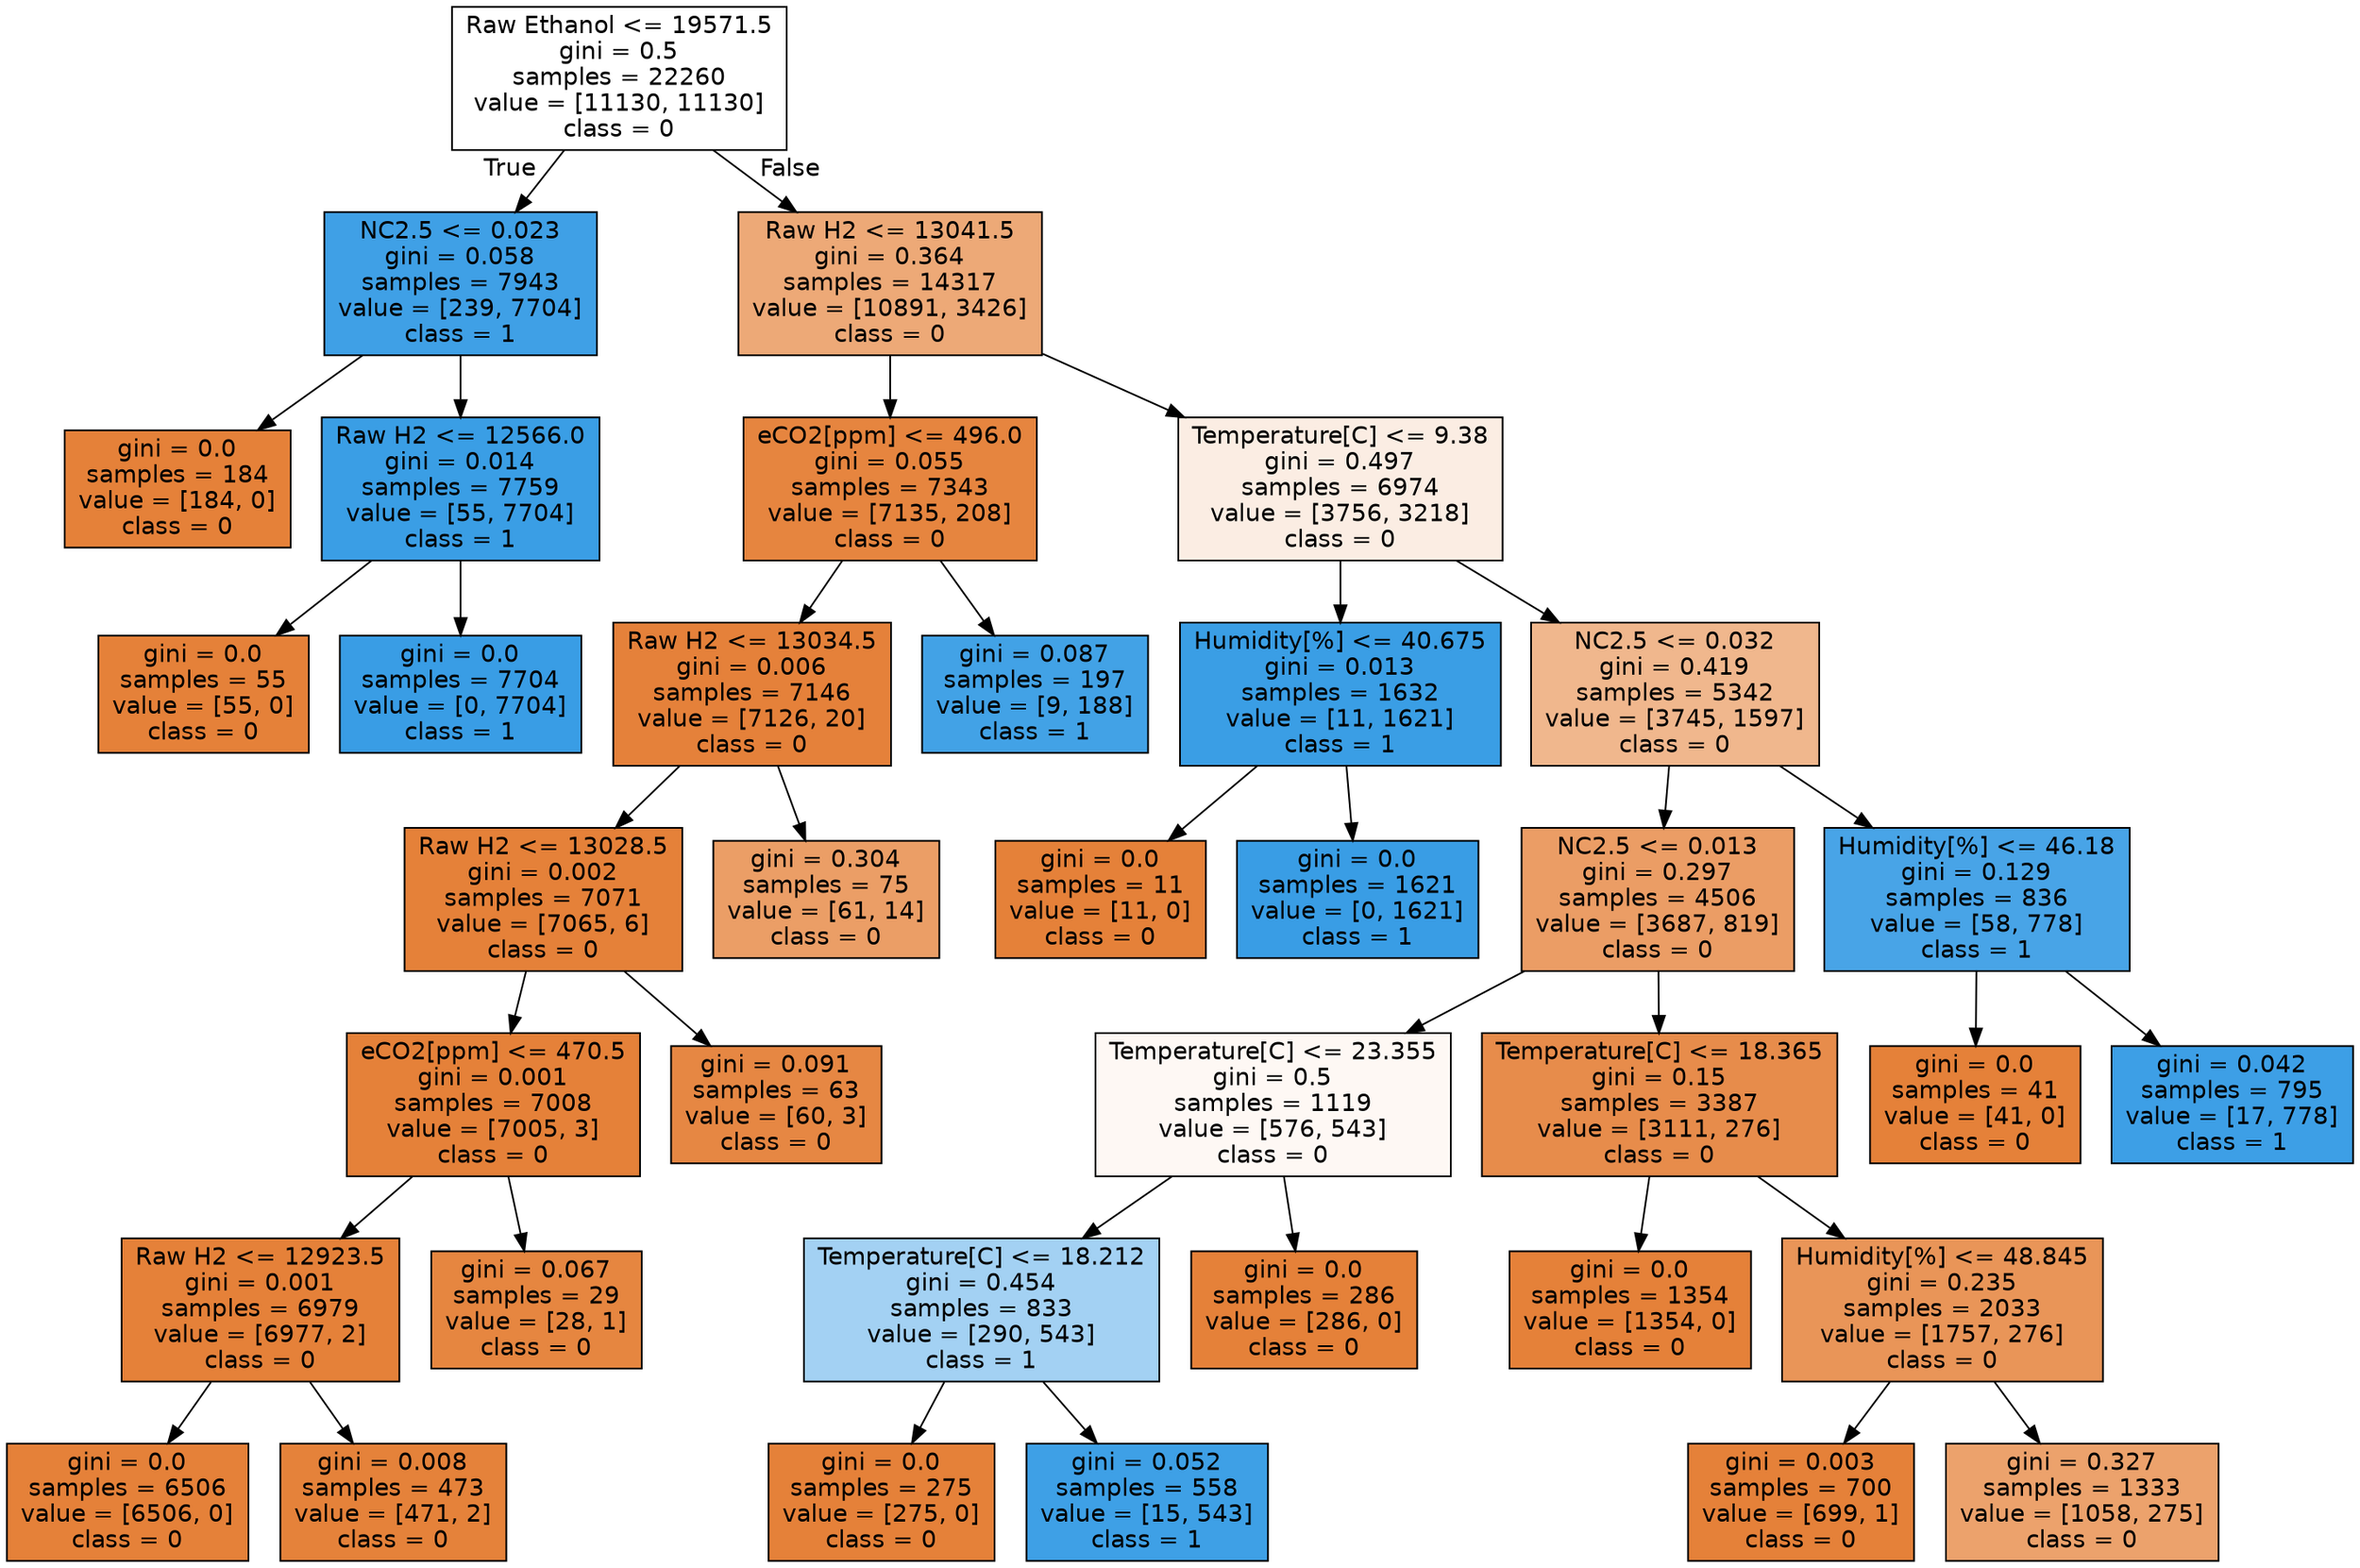 digraph Tree {
node [shape=box, style="filled", color="black", fontname="helvetica"] ;
edge [fontname="helvetica"] ;
0 [label="Raw Ethanol <= 19571.5\ngini = 0.5\nsamples = 22260\nvalue = [11130, 11130]\nclass = 0", fillcolor="#ffffff"] ;
1 [label="NC2.5 <= 0.023\ngini = 0.058\nsamples = 7943\nvalue = [239, 7704]\nclass = 1", fillcolor="#3fa0e6"] ;
0 -> 1 [labeldistance=2.5, labelangle=45, headlabel="True"] ;
2 [label="gini = 0.0\nsamples = 184\nvalue = [184, 0]\nclass = 0", fillcolor="#e58139"] ;
1 -> 2 ;
3 [label="Raw H2 <= 12566.0\ngini = 0.014\nsamples = 7759\nvalue = [55, 7704]\nclass = 1", fillcolor="#3a9ee5"] ;
1 -> 3 ;
4 [label="gini = 0.0\nsamples = 55\nvalue = [55, 0]\nclass = 0", fillcolor="#e58139"] ;
3 -> 4 ;
5 [label="gini = 0.0\nsamples = 7704\nvalue = [0, 7704]\nclass = 1", fillcolor="#399de5"] ;
3 -> 5 ;
6 [label="Raw H2 <= 13041.5\ngini = 0.364\nsamples = 14317\nvalue = [10891, 3426]\nclass = 0", fillcolor="#eda977"] ;
0 -> 6 [labeldistance=2.5, labelangle=-45, headlabel="False"] ;
7 [label="eCO2[ppm] <= 496.0\ngini = 0.055\nsamples = 7343\nvalue = [7135, 208]\nclass = 0", fillcolor="#e6853f"] ;
6 -> 7 ;
8 [label="Raw H2 <= 13034.5\ngini = 0.006\nsamples = 7146\nvalue = [7126, 20]\nclass = 0", fillcolor="#e5813a"] ;
7 -> 8 ;
9 [label="Raw H2 <= 13028.5\ngini = 0.002\nsamples = 7071\nvalue = [7065, 6]\nclass = 0", fillcolor="#e58139"] ;
8 -> 9 ;
10 [label="eCO2[ppm] <= 470.5\ngini = 0.001\nsamples = 7008\nvalue = [7005, 3]\nclass = 0", fillcolor="#e58139"] ;
9 -> 10 ;
11 [label="Raw H2 <= 12923.5\ngini = 0.001\nsamples = 6979\nvalue = [6977, 2]\nclass = 0", fillcolor="#e58139"] ;
10 -> 11 ;
12 [label="gini = 0.0\nsamples = 6506\nvalue = [6506, 0]\nclass = 0", fillcolor="#e58139"] ;
11 -> 12 ;
13 [label="gini = 0.008\nsamples = 473\nvalue = [471, 2]\nclass = 0", fillcolor="#e5823a"] ;
11 -> 13 ;
14 [label="gini = 0.067\nsamples = 29\nvalue = [28, 1]\nclass = 0", fillcolor="#e68640"] ;
10 -> 14 ;
15 [label="gini = 0.091\nsamples = 63\nvalue = [60, 3]\nclass = 0", fillcolor="#e68743"] ;
9 -> 15 ;
16 [label="gini = 0.304\nsamples = 75\nvalue = [61, 14]\nclass = 0", fillcolor="#eb9e66"] ;
8 -> 16 ;
17 [label="gini = 0.087\nsamples = 197\nvalue = [9, 188]\nclass = 1", fillcolor="#42a2e6"] ;
7 -> 17 ;
18 [label="Temperature[C] <= 9.38\ngini = 0.497\nsamples = 6974\nvalue = [3756, 3218]\nclass = 0", fillcolor="#fbede3"] ;
6 -> 18 ;
19 [label="Humidity[%] <= 40.675\ngini = 0.013\nsamples = 1632\nvalue = [11, 1621]\nclass = 1", fillcolor="#3a9ee5"] ;
18 -> 19 ;
20 [label="gini = 0.0\nsamples = 11\nvalue = [11, 0]\nclass = 0", fillcolor="#e58139"] ;
19 -> 20 ;
21 [label="gini = 0.0\nsamples = 1621\nvalue = [0, 1621]\nclass = 1", fillcolor="#399de5"] ;
19 -> 21 ;
22 [label="NC2.5 <= 0.032\ngini = 0.419\nsamples = 5342\nvalue = [3745, 1597]\nclass = 0", fillcolor="#f0b78d"] ;
18 -> 22 ;
23 [label="NC2.5 <= 0.013\ngini = 0.297\nsamples = 4506\nvalue = [3687, 819]\nclass = 0", fillcolor="#eb9d65"] ;
22 -> 23 ;
24 [label="Temperature[C] <= 23.355\ngini = 0.5\nsamples = 1119\nvalue = [576, 543]\nclass = 0", fillcolor="#fef8f4"] ;
23 -> 24 ;
25 [label="Temperature[C] <= 18.212\ngini = 0.454\nsamples = 833\nvalue = [290, 543]\nclass = 1", fillcolor="#a3d1f3"] ;
24 -> 25 ;
26 [label="gini = 0.0\nsamples = 275\nvalue = [275, 0]\nclass = 0", fillcolor="#e58139"] ;
25 -> 26 ;
27 [label="gini = 0.052\nsamples = 558\nvalue = [15, 543]\nclass = 1", fillcolor="#3ea0e6"] ;
25 -> 27 ;
28 [label="gini = 0.0\nsamples = 286\nvalue = [286, 0]\nclass = 0", fillcolor="#e58139"] ;
24 -> 28 ;
29 [label="Temperature[C] <= 18.365\ngini = 0.15\nsamples = 3387\nvalue = [3111, 276]\nclass = 0", fillcolor="#e78c4b"] ;
23 -> 29 ;
30 [label="gini = 0.0\nsamples = 1354\nvalue = [1354, 0]\nclass = 0", fillcolor="#e58139"] ;
29 -> 30 ;
31 [label="Humidity[%] <= 48.845\ngini = 0.235\nsamples = 2033\nvalue = [1757, 276]\nclass = 0", fillcolor="#e99558"] ;
29 -> 31 ;
32 [label="gini = 0.003\nsamples = 700\nvalue = [699, 1]\nclass = 0", fillcolor="#e58139"] ;
31 -> 32 ;
33 [label="gini = 0.327\nsamples = 1333\nvalue = [1058, 275]\nclass = 0", fillcolor="#eca26c"] ;
31 -> 33 ;
34 [label="Humidity[%] <= 46.18\ngini = 0.129\nsamples = 836\nvalue = [58, 778]\nclass = 1", fillcolor="#48a4e7"] ;
22 -> 34 ;
35 [label="gini = 0.0\nsamples = 41\nvalue = [41, 0]\nclass = 0", fillcolor="#e58139"] ;
34 -> 35 ;
36 [label="gini = 0.042\nsamples = 795\nvalue = [17, 778]\nclass = 1", fillcolor="#3d9fe6"] ;
34 -> 36 ;
}